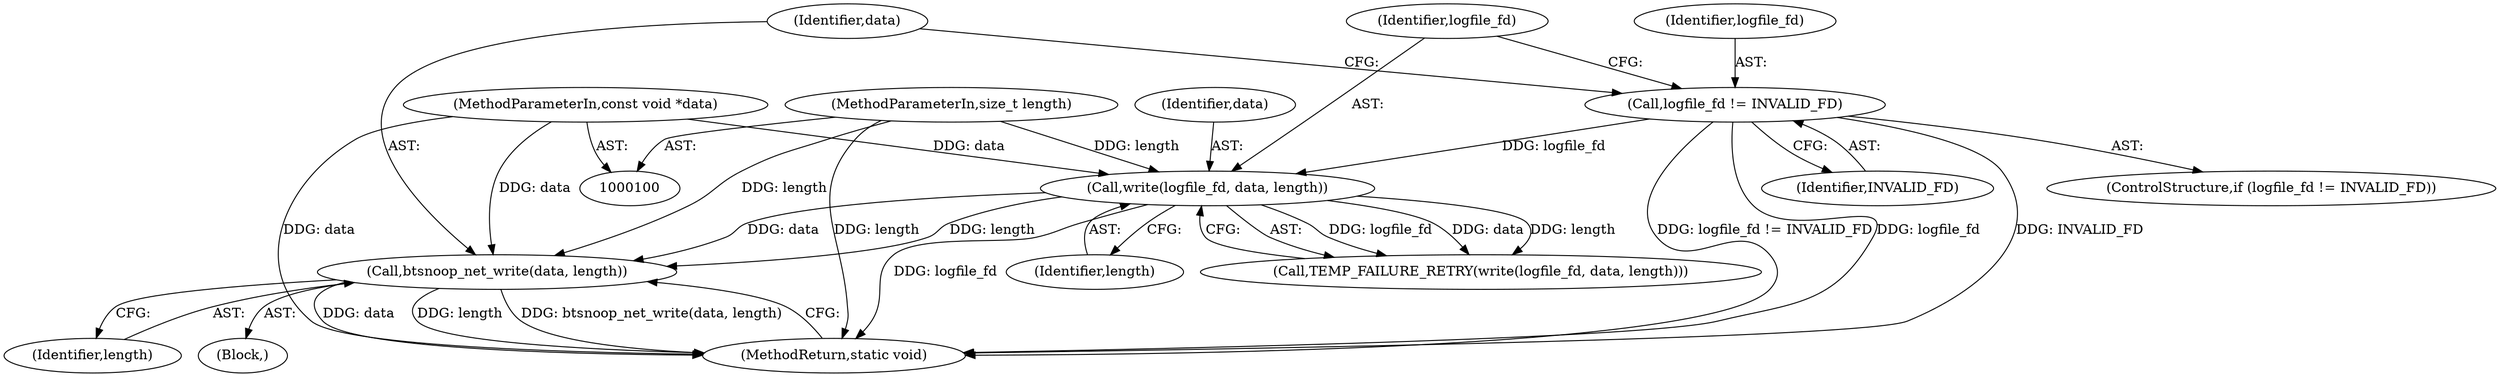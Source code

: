 digraph "0_Android_472271b153c5dc53c28beac55480a8d8434b2d5c_49@API" {
"1000113" [label="(Call,btsnoop_net_write(data, length))"];
"1000109" [label="(Call,write(logfile_fd, data, length))"];
"1000105" [label="(Call,logfile_fd != INVALID_FD)"];
"1000101" [label="(MethodParameterIn,const void *data)"];
"1000102" [label="(MethodParameterIn,size_t length)"];
"1000114" [label="(Identifier,data)"];
"1000106" [label="(Identifier,logfile_fd)"];
"1000105" [label="(Call,logfile_fd != INVALID_FD)"];
"1000101" [label="(MethodParameterIn,const void *data)"];
"1000113" [label="(Call,btsnoop_net_write(data, length))"];
"1000104" [label="(ControlStructure,if (logfile_fd != INVALID_FD))"];
"1000109" [label="(Call,write(logfile_fd, data, length))"];
"1000108" [label="(Call,TEMP_FAILURE_RETRY(write(logfile_fd, data, length)))"];
"1000103" [label="(Block,)"];
"1000116" [label="(MethodReturn,static void)"];
"1000107" [label="(Identifier,INVALID_FD)"];
"1000112" [label="(Identifier,length)"];
"1000110" [label="(Identifier,logfile_fd)"];
"1000102" [label="(MethodParameterIn,size_t length)"];
"1000111" [label="(Identifier,data)"];
"1000115" [label="(Identifier,length)"];
"1000113" -> "1000103"  [label="AST: "];
"1000113" -> "1000115"  [label="CFG: "];
"1000114" -> "1000113"  [label="AST: "];
"1000115" -> "1000113"  [label="AST: "];
"1000116" -> "1000113"  [label="CFG: "];
"1000113" -> "1000116"  [label="DDG: data"];
"1000113" -> "1000116"  [label="DDG: length"];
"1000113" -> "1000116"  [label="DDG: btsnoop_net_write(data, length)"];
"1000109" -> "1000113"  [label="DDG: data"];
"1000109" -> "1000113"  [label="DDG: length"];
"1000101" -> "1000113"  [label="DDG: data"];
"1000102" -> "1000113"  [label="DDG: length"];
"1000109" -> "1000108"  [label="AST: "];
"1000109" -> "1000112"  [label="CFG: "];
"1000110" -> "1000109"  [label="AST: "];
"1000111" -> "1000109"  [label="AST: "];
"1000112" -> "1000109"  [label="AST: "];
"1000108" -> "1000109"  [label="CFG: "];
"1000109" -> "1000116"  [label="DDG: logfile_fd"];
"1000109" -> "1000108"  [label="DDG: logfile_fd"];
"1000109" -> "1000108"  [label="DDG: data"];
"1000109" -> "1000108"  [label="DDG: length"];
"1000105" -> "1000109"  [label="DDG: logfile_fd"];
"1000101" -> "1000109"  [label="DDG: data"];
"1000102" -> "1000109"  [label="DDG: length"];
"1000105" -> "1000104"  [label="AST: "];
"1000105" -> "1000107"  [label="CFG: "];
"1000106" -> "1000105"  [label="AST: "];
"1000107" -> "1000105"  [label="AST: "];
"1000110" -> "1000105"  [label="CFG: "];
"1000114" -> "1000105"  [label="CFG: "];
"1000105" -> "1000116"  [label="DDG: INVALID_FD"];
"1000105" -> "1000116"  [label="DDG: logfile_fd != INVALID_FD"];
"1000105" -> "1000116"  [label="DDG: logfile_fd"];
"1000101" -> "1000100"  [label="AST: "];
"1000101" -> "1000116"  [label="DDG: data"];
"1000102" -> "1000100"  [label="AST: "];
"1000102" -> "1000116"  [label="DDG: length"];
}
